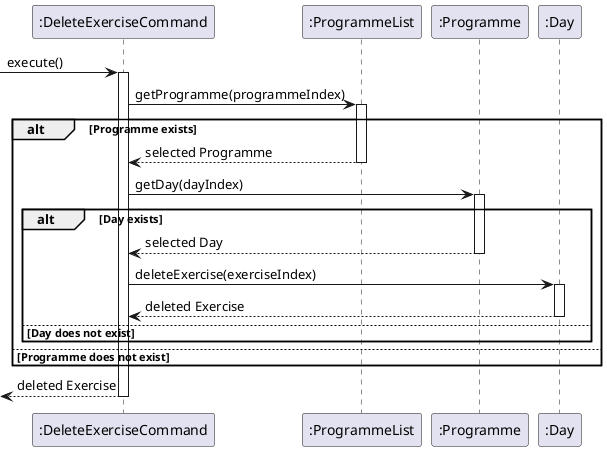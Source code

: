@startuml
participant ":DeleteExerciseCommand" as Command
participant ":ProgrammeList" as ProgrammeList
participant ":Programme" as Programme
participant ":Day" as Day

-> Command : execute()
activate Command

Command -> ProgrammeList : getProgramme(programmeIndex)
activate ProgrammeList

alt Programme exists
    ProgrammeList --> Command : selected Programme
    deactivate ProgrammeList

    Command -> Programme : getDay(dayIndex)
    activate Programme

    alt Day exists
        Programme --> Command : selected Day
        deactivate Programme

        Command -> Day: deleteExercise(exerciseIndex)
        activate Day
        Day --> Command: deleted Exercise
        deactivate Day
        else Day does not exist
    end
    else Programme does not exist
end

<-- Command  : deleted Exercise
deactivate Command
@enduml